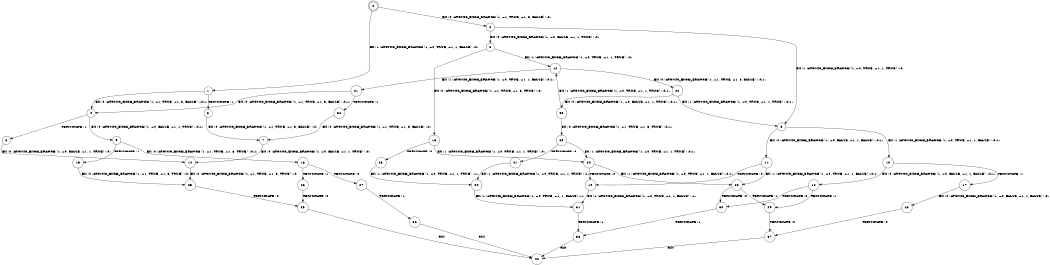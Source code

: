digraph BCG {
size = "7, 10.5";
center = TRUE;
node [shape = circle];
0 [peripheries = 2];
0 -> 1 [label = "EX !1 !ATOMIC_EXCH_BRANCH (1, +0, TRUE, +1, 1, FALSE) !:0:"];
0 -> 2 [label = "EX !0 !ATOMIC_EXCH_BRANCH (1, +1, TRUE, +1, 3, FALSE) !:0:"];
1 -> 3 [label = "TERMINATE !1"];
1 -> 4 [label = "EX !0 !ATOMIC_EXCH_BRANCH (1, +1, TRUE, +1, 3, FALSE) !:0:1:"];
2 -> 5 [label = "EX !1 !ATOMIC_EXCH_BRANCH (1, +0, TRUE, +1, 1, TRUE) !:0:"];
2 -> 6 [label = "EX !0 !ATOMIC_EXCH_BRANCH (1, +0, FALSE, +1, 1, TRUE) !:0:"];
3 -> 7 [label = "EX !0 !ATOMIC_EXCH_BRANCH (1, +1, TRUE, +1, 3, FALSE) !:0:"];
4 -> 8 [label = "TERMINATE !1"];
4 -> 9 [label = "EX !0 !ATOMIC_EXCH_BRANCH (1, +0, FALSE, +1, 1, TRUE) !:0:1:"];
5 -> 10 [label = "EX !1 !ATOMIC_EXCH_BRANCH (1, +0, TRUE, +1, 1, FALSE) !:0:1:"];
5 -> 11 [label = "EX !0 !ATOMIC_EXCH_BRANCH (1, +0, FALSE, +1, 1, FALSE) !:0:1:"];
6 -> 12 [label = "EX !1 !ATOMIC_EXCH_BRANCH (1, +0, TRUE, +1, 1, TRUE) !:0:"];
6 -> 13 [label = "EX !0 !ATOMIC_EXCH_BRANCH (1, +1, TRUE, +1, 3, TRUE) !:0:"];
7 -> 14 [label = "EX !0 !ATOMIC_EXCH_BRANCH (1, +0, FALSE, +1, 1, TRUE) !:0:"];
8 -> 14 [label = "EX !0 !ATOMIC_EXCH_BRANCH (1, +0, FALSE, +1, 1, TRUE) !:0:"];
9 -> 15 [label = "TERMINATE !1"];
9 -> 16 [label = "EX !0 !ATOMIC_EXCH_BRANCH (1, +1, TRUE, +1, 3, TRUE) !:0:1:"];
10 -> 17 [label = "TERMINATE !1"];
10 -> 18 [label = "EX !0 !ATOMIC_EXCH_BRANCH (1, +0, FALSE, +1, 1, FALSE) !:0:1:"];
11 -> 19 [label = "TERMINATE !0"];
11 -> 20 [label = "EX !1 !ATOMIC_EXCH_BRANCH (1, +0, TRUE, +1, 1, FALSE) !:0:1:"];
12 -> 21 [label = "EX !1 !ATOMIC_EXCH_BRANCH (1, +0, TRUE, +1, 1, FALSE) !:0:1:"];
12 -> 22 [label = "EX !0 !ATOMIC_EXCH_BRANCH (1, +1, TRUE, +1, 3, FALSE) !:0:1:"];
13 -> 23 [label = "TERMINATE !0"];
13 -> 24 [label = "EX !1 !ATOMIC_EXCH_BRANCH (1, +0, TRUE, +1, 1, TRUE) !:0:"];
14 -> 25 [label = "EX !0 !ATOMIC_EXCH_BRANCH (1, +1, TRUE, +1, 3, TRUE) !:0:"];
15 -> 25 [label = "EX !0 !ATOMIC_EXCH_BRANCH (1, +1, TRUE, +1, 3, TRUE) !:0:"];
16 -> 26 [label = "TERMINATE !1"];
16 -> 27 [label = "TERMINATE !0"];
17 -> 28 [label = "EX !0 !ATOMIC_EXCH_BRANCH (1, +0, FALSE, +1, 1, FALSE) !:0:"];
18 -> 29 [label = "TERMINATE !1"];
18 -> 30 [label = "TERMINATE !0"];
19 -> 31 [label = "EX !1 !ATOMIC_EXCH_BRANCH (1, +0, TRUE, +1, 1, FALSE) !:1:"];
20 -> 29 [label = "TERMINATE !1"];
20 -> 30 [label = "TERMINATE !0"];
21 -> 32 [label = "TERMINATE !1"];
21 -> 4 [label = "EX !0 !ATOMIC_EXCH_BRANCH (1, +1, TRUE, +1, 3, FALSE) !:0:1:"];
22 -> 5 [label = "EX !1 !ATOMIC_EXCH_BRANCH (1, +0, TRUE, +1, 1, TRUE) !:0:1:"];
22 -> 33 [label = "EX !0 !ATOMIC_EXCH_BRANCH (1, +0, FALSE, +1, 1, TRUE) !:0:1:"];
23 -> 34 [label = "EX !1 !ATOMIC_EXCH_BRANCH (1, +0, TRUE, +1, 1, TRUE) !:1:"];
24 -> 19 [label = "TERMINATE !0"];
24 -> 20 [label = "EX !1 !ATOMIC_EXCH_BRANCH (1, +0, TRUE, +1, 1, FALSE) !:0:1:"];
25 -> 35 [label = "TERMINATE !0"];
26 -> 35 [label = "TERMINATE !0"];
27 -> 36 [label = "TERMINATE !1"];
28 -> 37 [label = "TERMINATE !0"];
29 -> 37 [label = "TERMINATE !0"];
30 -> 38 [label = "TERMINATE !1"];
31 -> 38 [label = "TERMINATE !1"];
32 -> 7 [label = "EX !0 !ATOMIC_EXCH_BRANCH (1, +1, TRUE, +1, 3, FALSE) !:0:"];
33 -> 12 [label = "EX !1 !ATOMIC_EXCH_BRANCH (1, +0, TRUE, +1, 1, TRUE) !:0:1:"];
33 -> 39 [label = "EX !0 !ATOMIC_EXCH_BRANCH (1, +1, TRUE, +1, 3, TRUE) !:0:1:"];
34 -> 31 [label = "EX !1 !ATOMIC_EXCH_BRANCH (1, +0, TRUE, +1, 1, FALSE) !:1:"];
35 -> 40 [label = "exit"];
36 -> 40 [label = "exit"];
37 -> 40 [label = "exit"];
38 -> 40 [label = "exit"];
39 -> 41 [label = "TERMINATE !0"];
39 -> 24 [label = "EX !1 !ATOMIC_EXCH_BRANCH (1, +0, TRUE, +1, 1, TRUE) !:0:1:"];
41 -> 34 [label = "EX !1 !ATOMIC_EXCH_BRANCH (1, +0, TRUE, +1, 1, TRUE) !:1:"];
}
